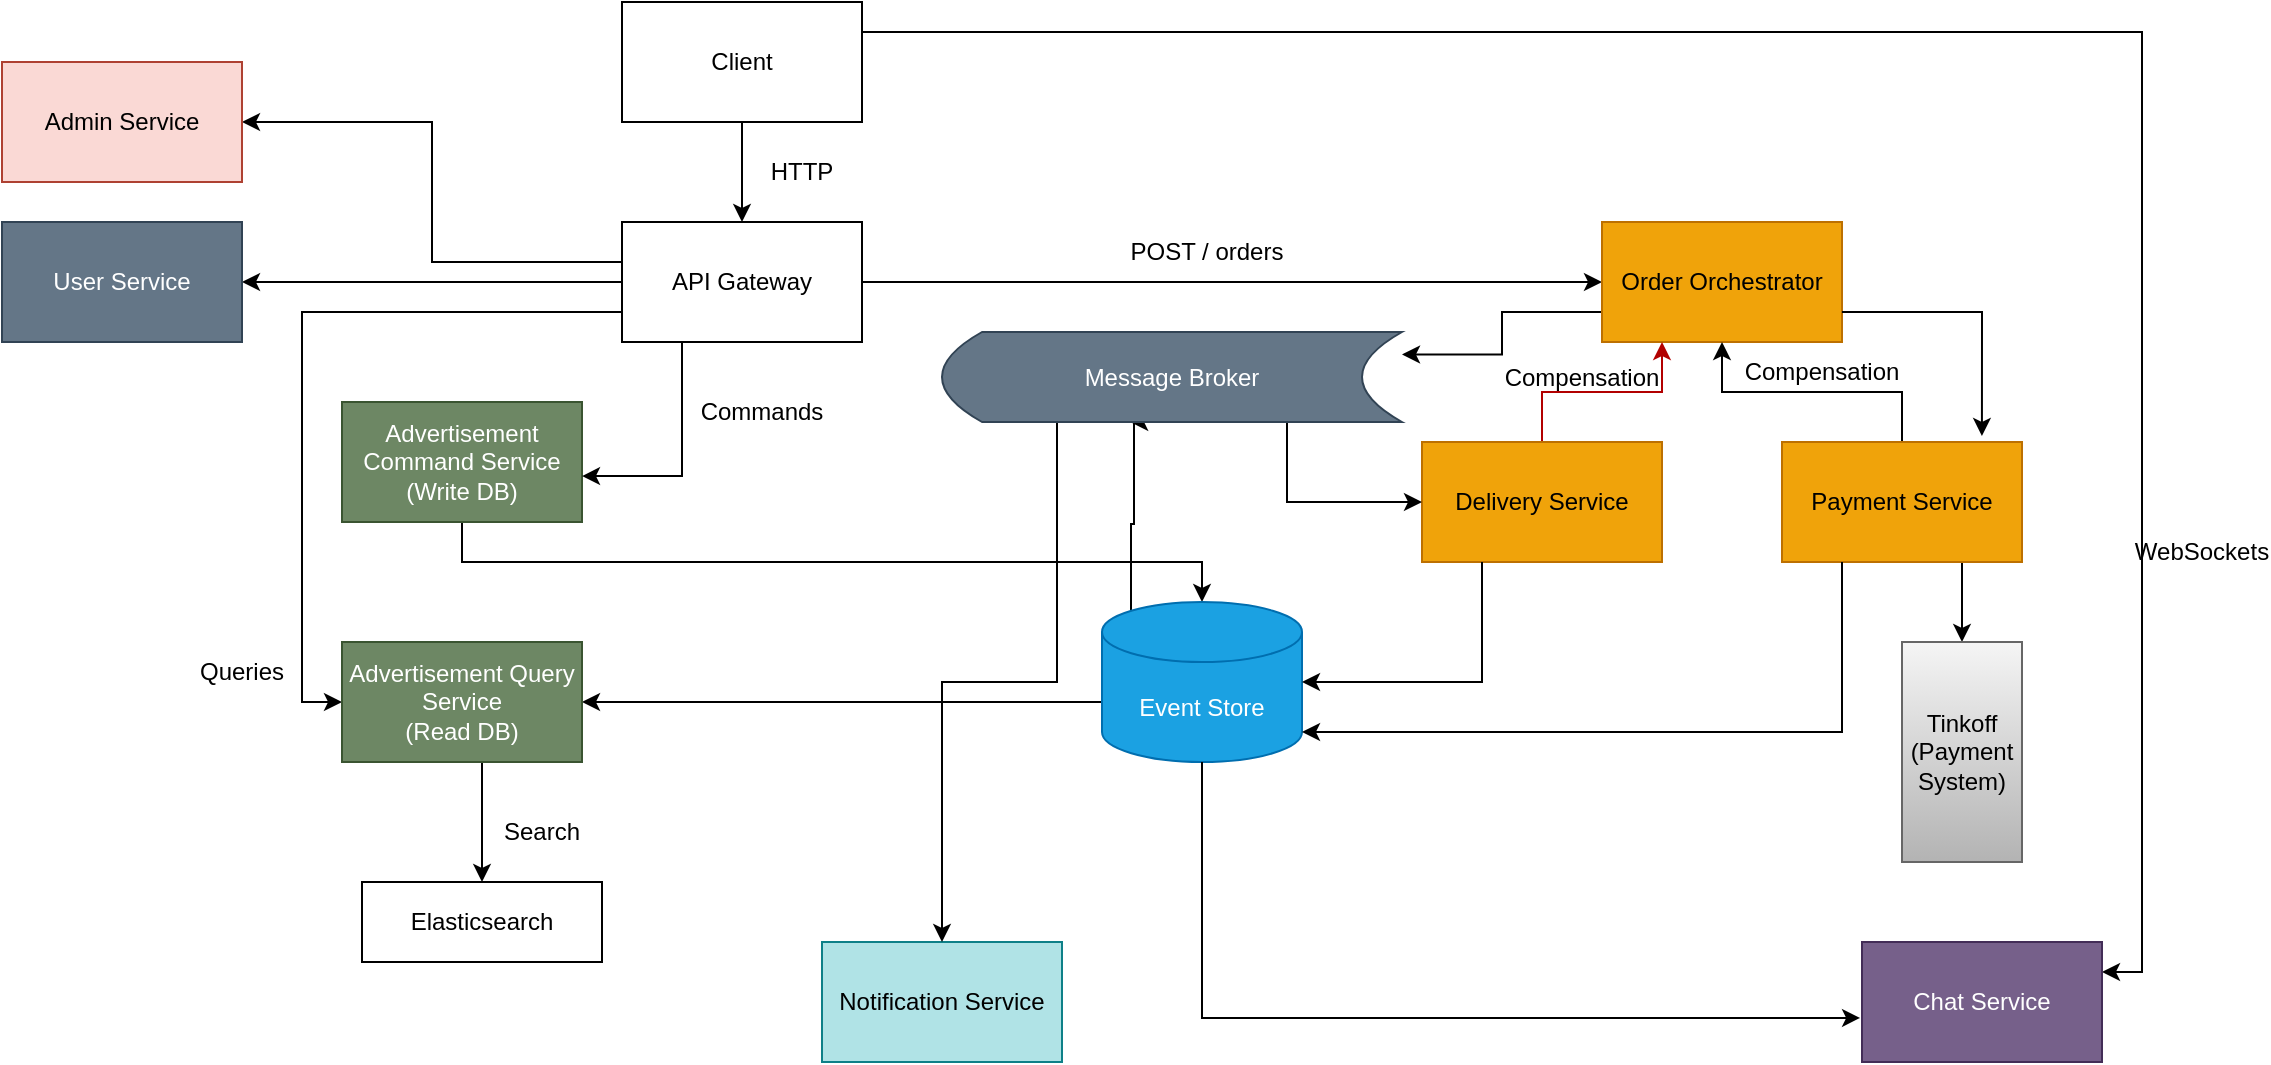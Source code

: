 <mxfile version="28.2.0">
  <diagram name="Страница — 1" id="Ct3DSJ8qnaju48pjgNJW">
    <mxGraphModel dx="1051" dy="651" grid="1" gridSize="10" guides="1" tooltips="1" connect="1" arrows="1" fold="1" page="1" pageScale="1" pageWidth="1169" pageHeight="1654" math="0" shadow="0">
      <root>
        <mxCell id="0" />
        <mxCell id="1" parent="0" />
        <mxCell id="Q0Y84duZWJ84tq-aQWWk-3" style="edgeStyle=orthogonalEdgeStyle;rounded=0;orthogonalLoop=1;jettySize=auto;html=1;exitX=0.5;exitY=1;exitDx=0;exitDy=0;entryX=0.5;entryY=0;entryDx=0;entryDy=0;" parent="1" source="Q0Y84duZWJ84tq-aQWWk-1" target="Q0Y84duZWJ84tq-aQWWk-2" edge="1">
          <mxGeometry relative="1" as="geometry" />
        </mxCell>
        <mxCell id="Q0Y84duZWJ84tq-aQWWk-31" style="edgeStyle=orthogonalEdgeStyle;rounded=0;orthogonalLoop=1;jettySize=auto;html=1;exitX=1;exitY=0.5;exitDx=0;exitDy=0;entryX=1;entryY=0.5;entryDx=0;entryDy=0;" parent="1" edge="1">
          <mxGeometry relative="1" as="geometry">
            <Array as="points">
              <mxPoint x="1100" y="55" />
              <mxPoint x="1100" y="525" />
              <mxPoint x="1080" y="525" />
            </Array>
            <mxPoint x="460" y="55" as="sourcePoint" />
            <mxPoint x="1080" y="525" as="targetPoint" />
          </mxGeometry>
        </mxCell>
        <mxCell id="Q0Y84duZWJ84tq-aQWWk-1" value="Client" style="rounded=0;whiteSpace=wrap;html=1;" parent="1" vertex="1">
          <mxGeometry x="340" y="40" width="120" height="60" as="geometry" />
        </mxCell>
        <mxCell id="Q0Y84duZWJ84tq-aQWWk-25" style="edgeStyle=orthogonalEdgeStyle;rounded=0;orthogonalLoop=1;jettySize=auto;html=1;exitX=0;exitY=0.5;exitDx=0;exitDy=0;entryX=1;entryY=0.5;entryDx=0;entryDy=0;" parent="1" source="Q0Y84duZWJ84tq-aQWWk-2" target="Q0Y84duZWJ84tq-aQWWk-4" edge="1">
          <mxGeometry relative="1" as="geometry" />
        </mxCell>
        <mxCell id="Q0Y84duZWJ84tq-aQWWk-26" style="edgeStyle=orthogonalEdgeStyle;rounded=0;orthogonalLoop=1;jettySize=auto;html=1;exitX=0;exitY=0.75;exitDx=0;exitDy=0;entryX=0;entryY=0.5;entryDx=0;entryDy=0;" parent="1" source="Q0Y84duZWJ84tq-aQWWk-2" target="Q0Y84duZWJ84tq-aQWWk-15" edge="1">
          <mxGeometry relative="1" as="geometry" />
        </mxCell>
        <mxCell id="Q0Y84duZWJ84tq-aQWWk-39" style="edgeStyle=orthogonalEdgeStyle;rounded=0;orthogonalLoop=1;jettySize=auto;html=1;exitX=1;exitY=0.5;exitDx=0;exitDy=0;entryX=0;entryY=0.5;entryDx=0;entryDy=0;" parent="1" source="Q0Y84duZWJ84tq-aQWWk-2" target="Q0Y84duZWJ84tq-aQWWk-33" edge="1">
          <mxGeometry relative="1" as="geometry" />
        </mxCell>
        <mxCell id="RoA5CojsMWpZ35vaGren-5" style="edgeStyle=orthogonalEdgeStyle;rounded=0;orthogonalLoop=1;jettySize=auto;html=1;entryX=1;entryY=0.5;entryDx=0;entryDy=0;" edge="1" parent="1" source="Q0Y84duZWJ84tq-aQWWk-2" target="RoA5CojsMWpZ35vaGren-1">
          <mxGeometry relative="1" as="geometry">
            <Array as="points">
              <mxPoint x="245" y="170" />
              <mxPoint x="245" y="100" />
            </Array>
          </mxGeometry>
        </mxCell>
        <mxCell id="Q0Y84duZWJ84tq-aQWWk-2" value="API Gateway" style="rounded=0;whiteSpace=wrap;html=1;" parent="1" vertex="1">
          <mxGeometry x="340" y="150" width="120" height="60" as="geometry" />
        </mxCell>
        <mxCell id="Q0Y84duZWJ84tq-aQWWk-4" value="User Service" style="rounded=0;whiteSpace=wrap;html=1;fillColor=#647687;strokeColor=#314354;fontColor=#ffffff;" parent="1" vertex="1">
          <mxGeometry x="30" y="150" width="120" height="60" as="geometry" />
        </mxCell>
        <mxCell id="Q0Y84duZWJ84tq-aQWWk-17" style="edgeStyle=orthogonalEdgeStyle;rounded=0;orthogonalLoop=1;jettySize=auto;html=1;exitX=0.5;exitY=1;exitDx=0;exitDy=0;" parent="1" source="Q0Y84duZWJ84tq-aQWWk-8" target="Q0Y84duZWJ84tq-aQWWk-13" edge="1">
          <mxGeometry relative="1" as="geometry" />
        </mxCell>
        <mxCell id="Q0Y84duZWJ84tq-aQWWk-8" value="Advertisement Command Service&lt;div&gt;(Write DB)&lt;/div&gt;" style="rounded=0;whiteSpace=wrap;html=1;fillColor=#6d8764;fontColor=#ffffff;strokeColor=#3A5431;" parent="1" vertex="1">
          <mxGeometry x="200" y="240" width="120" height="60" as="geometry" />
        </mxCell>
        <mxCell id="Q0Y84duZWJ84tq-aQWWk-10" style="edgeStyle=orthogonalEdgeStyle;rounded=0;orthogonalLoop=1;jettySize=auto;html=1;exitX=0.25;exitY=1;exitDx=0;exitDy=0;entryX=1;entryY=0.617;entryDx=0;entryDy=0;entryPerimeter=0;" parent="1" source="Q0Y84duZWJ84tq-aQWWk-2" target="Q0Y84duZWJ84tq-aQWWk-8" edge="1">
          <mxGeometry relative="1" as="geometry" />
        </mxCell>
        <mxCell id="Q0Y84duZWJ84tq-aQWWk-11" value="Commands" style="text;strokeColor=none;align=center;fillColor=none;html=1;verticalAlign=middle;whiteSpace=wrap;rounded=0;" parent="1" vertex="1">
          <mxGeometry x="380" y="230" width="60" height="30" as="geometry" />
        </mxCell>
        <mxCell id="Q0Y84duZWJ84tq-aQWWk-27" style="edgeStyle=orthogonalEdgeStyle;rounded=0;orthogonalLoop=1;jettySize=auto;html=1;exitX=0;exitY=0.5;exitDx=0;exitDy=0;exitPerimeter=0;entryX=1;entryY=0.5;entryDx=0;entryDy=0;" parent="1" source="Q0Y84duZWJ84tq-aQWWk-13" target="Q0Y84duZWJ84tq-aQWWk-15" edge="1">
          <mxGeometry relative="1" as="geometry">
            <Array as="points">
              <mxPoint x="580" y="390" />
            </Array>
          </mxGeometry>
        </mxCell>
        <mxCell id="Q0Y84duZWJ84tq-aQWWk-50" style="edgeStyle=orthogonalEdgeStyle;rounded=0;orthogonalLoop=1;jettySize=auto;html=1;exitX=0.145;exitY=0;exitDx=0;exitDy=4.35;exitPerimeter=0;entryX=0.409;entryY=1;entryDx=0;entryDy=0;entryPerimeter=0;" parent="1" source="Q0Y84duZWJ84tq-aQWWk-13" target="Q0Y84duZWJ84tq-aQWWk-47" edge="1">
          <mxGeometry relative="1" as="geometry">
            <mxPoint x="595" y="260" as="targetPoint" />
            <Array as="points">
              <mxPoint x="595" y="301" />
              <mxPoint x="596" y="301" />
              <mxPoint x="596" y="250" />
            </Array>
          </mxGeometry>
        </mxCell>
        <mxCell id="Q0Y84duZWJ84tq-aQWWk-13" value="Event Store" style="shape=cylinder3;whiteSpace=wrap;html=1;boundedLbl=1;backgroundOutline=1;size=15;fillColor=#1ba1e2;fontColor=#ffffff;strokeColor=#006EAF;" parent="1" vertex="1">
          <mxGeometry x="580" y="340" width="100" height="80" as="geometry" />
        </mxCell>
        <mxCell id="Q0Y84duZWJ84tq-aQWWk-22" style="edgeStyle=orthogonalEdgeStyle;rounded=0;orthogonalLoop=1;jettySize=auto;html=1;exitX=0.75;exitY=1;exitDx=0;exitDy=0;entryX=0.5;entryY=0;entryDx=0;entryDy=0;" parent="1" source="Q0Y84duZWJ84tq-aQWWk-15" target="Q0Y84duZWJ84tq-aQWWk-21" edge="1">
          <mxGeometry relative="1" as="geometry">
            <Array as="points">
              <mxPoint x="270" y="420" />
            </Array>
          </mxGeometry>
        </mxCell>
        <mxCell id="Q0Y84duZWJ84tq-aQWWk-15" value="Advertisement Query Service&lt;div&gt;(Read DB)&lt;/div&gt;" style="rounded=0;whiteSpace=wrap;html=1;fillColor=#6d8764;fontColor=#ffffff;strokeColor=#3A5431;" parent="1" vertex="1">
          <mxGeometry x="200" y="360" width="120" height="60" as="geometry" />
        </mxCell>
        <mxCell id="Q0Y84duZWJ84tq-aQWWk-20" value="Queries" style="text;strokeColor=none;align=center;fillColor=none;html=1;verticalAlign=middle;whiteSpace=wrap;rounded=0;" parent="1" vertex="1">
          <mxGeometry x="120" y="360" width="60" height="30" as="geometry" />
        </mxCell>
        <mxCell id="Q0Y84duZWJ84tq-aQWWk-21" value="Elasticsearch" style="rounded=0;whiteSpace=wrap;html=1;" parent="1" vertex="1">
          <mxGeometry x="210" y="480" width="120" height="40" as="geometry" />
        </mxCell>
        <mxCell id="Q0Y84duZWJ84tq-aQWWk-23" value="Search" style="text;strokeColor=none;align=center;fillColor=none;html=1;verticalAlign=middle;whiteSpace=wrap;rounded=0;" parent="1" vertex="1">
          <mxGeometry x="270" y="440" width="60" height="30" as="geometry" />
        </mxCell>
        <mxCell id="Q0Y84duZWJ84tq-aQWWk-24" value="Notification Service" style="rounded=0;whiteSpace=wrap;html=1;fillColor=#b0e3e6;strokeColor=#0e8088;" parent="1" vertex="1">
          <mxGeometry x="440" y="510" width="120" height="60" as="geometry" />
        </mxCell>
        <mxCell id="Q0Y84duZWJ84tq-aQWWk-29" value="Chat Service" style="rounded=0;whiteSpace=wrap;html=1;fillColor=#76608a;fontColor=#ffffff;strokeColor=#432D57;" parent="1" vertex="1">
          <mxGeometry x="960" y="510" width="120" height="60" as="geometry" />
        </mxCell>
        <mxCell id="Q0Y84duZWJ84tq-aQWWk-32" value="WebSockets" style="text;strokeColor=none;align=center;fillColor=none;html=1;verticalAlign=middle;whiteSpace=wrap;rounded=0;" parent="1" vertex="1">
          <mxGeometry x="1100" y="300" width="60" height="30" as="geometry" />
        </mxCell>
        <mxCell id="Q0Y84duZWJ84tq-aQWWk-48" style="edgeStyle=orthogonalEdgeStyle;rounded=0;orthogonalLoop=1;jettySize=auto;html=1;exitX=0;exitY=0.75;exitDx=0;exitDy=0;entryX=1;entryY=0.25;entryDx=0;entryDy=0;" parent="1" source="Q0Y84duZWJ84tq-aQWWk-33" target="Q0Y84duZWJ84tq-aQWWk-47" edge="1">
          <mxGeometry relative="1" as="geometry" />
        </mxCell>
        <mxCell id="Q0Y84duZWJ84tq-aQWWk-33" value="Order Orchestrator" style="rounded=0;whiteSpace=wrap;html=1;fillColor=#f0a30a;fontColor=#000000;strokeColor=#BD7000;" parent="1" vertex="1">
          <mxGeometry x="830" y="150" width="120" height="60" as="geometry" />
        </mxCell>
        <mxCell id="Q0Y84duZWJ84tq-aQWWk-35" value="HTTP" style="text;strokeColor=none;align=center;fillColor=none;html=1;verticalAlign=middle;whiteSpace=wrap;rounded=0;" parent="1" vertex="1">
          <mxGeometry x="400" y="110" width="60" height="30" as="geometry" />
        </mxCell>
        <mxCell id="Q0Y84duZWJ84tq-aQWWk-37" value="POST / orders" style="text;strokeColor=none;align=center;fillColor=none;html=1;verticalAlign=middle;whiteSpace=wrap;rounded=0;" parent="1" vertex="1">
          <mxGeometry x="585" y="150" width="95" height="30" as="geometry" />
        </mxCell>
        <mxCell id="Q0Y84duZWJ84tq-aQWWk-38" style="edgeStyle=orthogonalEdgeStyle;rounded=0;orthogonalLoop=1;jettySize=auto;html=1;exitX=0.5;exitY=1;exitDx=0;exitDy=0;exitPerimeter=0;entryX=-0.008;entryY=0.633;entryDx=0;entryDy=0;entryPerimeter=0;" parent="1" source="Q0Y84duZWJ84tq-aQWWk-13" target="Q0Y84duZWJ84tq-aQWWk-29" edge="1">
          <mxGeometry relative="1" as="geometry" />
        </mxCell>
        <mxCell id="Q0Y84duZWJ84tq-aQWWk-53" style="edgeStyle=orthogonalEdgeStyle;rounded=0;orthogonalLoop=1;jettySize=auto;html=1;exitX=0.5;exitY=0;exitDx=0;exitDy=0;entryX=0.25;entryY=1;entryDx=0;entryDy=0;fillColor=#e51400;strokeColor=#B20000;" parent="1" source="Q0Y84duZWJ84tq-aQWWk-40" target="Q0Y84duZWJ84tq-aQWWk-33" edge="1">
          <mxGeometry relative="1" as="geometry" />
        </mxCell>
        <mxCell id="Q0Y84duZWJ84tq-aQWWk-40" value="Delivery Service" style="rounded=0;whiteSpace=wrap;html=1;fillColor=#f0a30a;fontColor=#000000;strokeColor=#BD7000;" parent="1" vertex="1">
          <mxGeometry x="740" y="260" width="120" height="60" as="geometry" />
        </mxCell>
        <mxCell id="Q0Y84duZWJ84tq-aQWWk-55" style="edgeStyle=orthogonalEdgeStyle;rounded=0;orthogonalLoop=1;jettySize=auto;html=1;exitX=0.25;exitY=0;exitDx=0;exitDy=0;entryX=0.5;entryY=1;entryDx=0;entryDy=0;" parent="1" source="Q0Y84duZWJ84tq-aQWWk-41" target="Q0Y84duZWJ84tq-aQWWk-33" edge="1">
          <mxGeometry relative="1" as="geometry">
            <Array as="points">
              <mxPoint x="980" y="260" />
              <mxPoint x="980" y="235" />
              <mxPoint x="890" y="235" />
            </Array>
          </mxGeometry>
        </mxCell>
        <mxCell id="RoA5CojsMWpZ35vaGren-7" style="edgeStyle=orthogonalEdgeStyle;rounded=0;orthogonalLoop=1;jettySize=auto;html=1;entryX=0.5;entryY=0;entryDx=0;entryDy=0;" edge="1" parent="1" source="Q0Y84duZWJ84tq-aQWWk-41" target="RoA5CojsMWpZ35vaGren-6">
          <mxGeometry relative="1" as="geometry">
            <Array as="points">
              <mxPoint x="1010" y="330" />
              <mxPoint x="1010" y="330" />
            </Array>
          </mxGeometry>
        </mxCell>
        <mxCell id="Q0Y84duZWJ84tq-aQWWk-41" value="Payment Service" style="rounded=0;whiteSpace=wrap;html=1;fillColor=#f0a30a;fontColor=#000000;strokeColor=#BD7000;" parent="1" vertex="1">
          <mxGeometry x="920" y="260" width="120" height="60" as="geometry" />
        </mxCell>
        <mxCell id="Q0Y84duZWJ84tq-aQWWk-44" style="edgeStyle=orthogonalEdgeStyle;rounded=0;orthogonalLoop=1;jettySize=auto;html=1;exitX=1;exitY=0.75;exitDx=0;exitDy=0;entryX=0.833;entryY=-0.05;entryDx=0;entryDy=0;entryPerimeter=0;" parent="1" source="Q0Y84duZWJ84tq-aQWWk-33" target="Q0Y84duZWJ84tq-aQWWk-41" edge="1">
          <mxGeometry relative="1" as="geometry" />
        </mxCell>
        <mxCell id="Q0Y84duZWJ84tq-aQWWk-45" style="edgeStyle=orthogonalEdgeStyle;rounded=0;orthogonalLoop=1;jettySize=auto;html=1;exitX=0.25;exitY=1;exitDx=0;exitDy=0;entryX=1;entryY=0.5;entryDx=0;entryDy=0;entryPerimeter=0;" parent="1" source="Q0Y84duZWJ84tq-aQWWk-40" target="Q0Y84duZWJ84tq-aQWWk-13" edge="1">
          <mxGeometry relative="1" as="geometry" />
        </mxCell>
        <mxCell id="Q0Y84duZWJ84tq-aQWWk-49" style="edgeStyle=orthogonalEdgeStyle;rounded=0;orthogonalLoop=1;jettySize=auto;html=1;exitX=0.75;exitY=1;exitDx=0;exitDy=0;entryX=0;entryY=0.5;entryDx=0;entryDy=0;" parent="1" source="Q0Y84duZWJ84tq-aQWWk-47" target="Q0Y84duZWJ84tq-aQWWk-40" edge="1">
          <mxGeometry relative="1" as="geometry" />
        </mxCell>
        <mxCell id="Q0Y84duZWJ84tq-aQWWk-52" style="edgeStyle=orthogonalEdgeStyle;rounded=0;orthogonalLoop=1;jettySize=auto;html=1;exitX=0.25;exitY=1;exitDx=0;exitDy=0;entryX=0.5;entryY=0;entryDx=0;entryDy=0;" parent="1" source="Q0Y84duZWJ84tq-aQWWk-47" target="Q0Y84duZWJ84tq-aQWWk-24" edge="1">
          <mxGeometry relative="1" as="geometry" />
        </mxCell>
        <mxCell id="Q0Y84duZWJ84tq-aQWWk-47" value="Message Broker" style="shape=dataStorage;whiteSpace=wrap;html=1;fixedSize=1;fillColor=#647687;fontColor=#ffffff;strokeColor=#314354;" parent="1" vertex="1">
          <mxGeometry x="500" y="205" width="230" height="45" as="geometry" />
        </mxCell>
        <mxCell id="Q0Y84duZWJ84tq-aQWWk-54" value="Compensation" style="text;strokeColor=none;align=center;fillColor=none;html=1;verticalAlign=middle;whiteSpace=wrap;rounded=0;" parent="1" vertex="1">
          <mxGeometry x="790" y="212.5" width="60" height="30" as="geometry" />
        </mxCell>
        <mxCell id="Q0Y84duZWJ84tq-aQWWk-56" value="Compensation" style="text;strokeColor=none;align=center;fillColor=none;html=1;verticalAlign=middle;whiteSpace=wrap;rounded=0;" parent="1" vertex="1">
          <mxGeometry x="910" y="210" width="60" height="30" as="geometry" />
        </mxCell>
        <mxCell id="Q0Y84duZWJ84tq-aQWWk-57" style="edgeStyle=orthogonalEdgeStyle;rounded=0;orthogonalLoop=1;jettySize=auto;html=1;exitX=0.25;exitY=1;exitDx=0;exitDy=0;entryX=1;entryY=1;entryDx=0;entryDy=-15;entryPerimeter=0;" parent="1" source="Q0Y84duZWJ84tq-aQWWk-41" target="Q0Y84duZWJ84tq-aQWWk-13" edge="1">
          <mxGeometry relative="1" as="geometry" />
        </mxCell>
        <mxCell id="RoA5CojsMWpZ35vaGren-1" value="Admin Service" style="rounded=0;whiteSpace=wrap;html=1;fillColor=#fad9d5;strokeColor=#ae4132;" vertex="1" parent="1">
          <mxGeometry x="30" y="70" width="120" height="60" as="geometry" />
        </mxCell>
        <mxCell id="RoA5CojsMWpZ35vaGren-6" value="Tinkoff (Payment System)" style="rounded=0;whiteSpace=wrap;html=1;fillColor=#f5f5f5;strokeColor=#666666;gradientColor=#b3b3b3;" vertex="1" parent="1">
          <mxGeometry x="980" y="360" width="60" height="110" as="geometry" />
        </mxCell>
      </root>
    </mxGraphModel>
  </diagram>
</mxfile>

